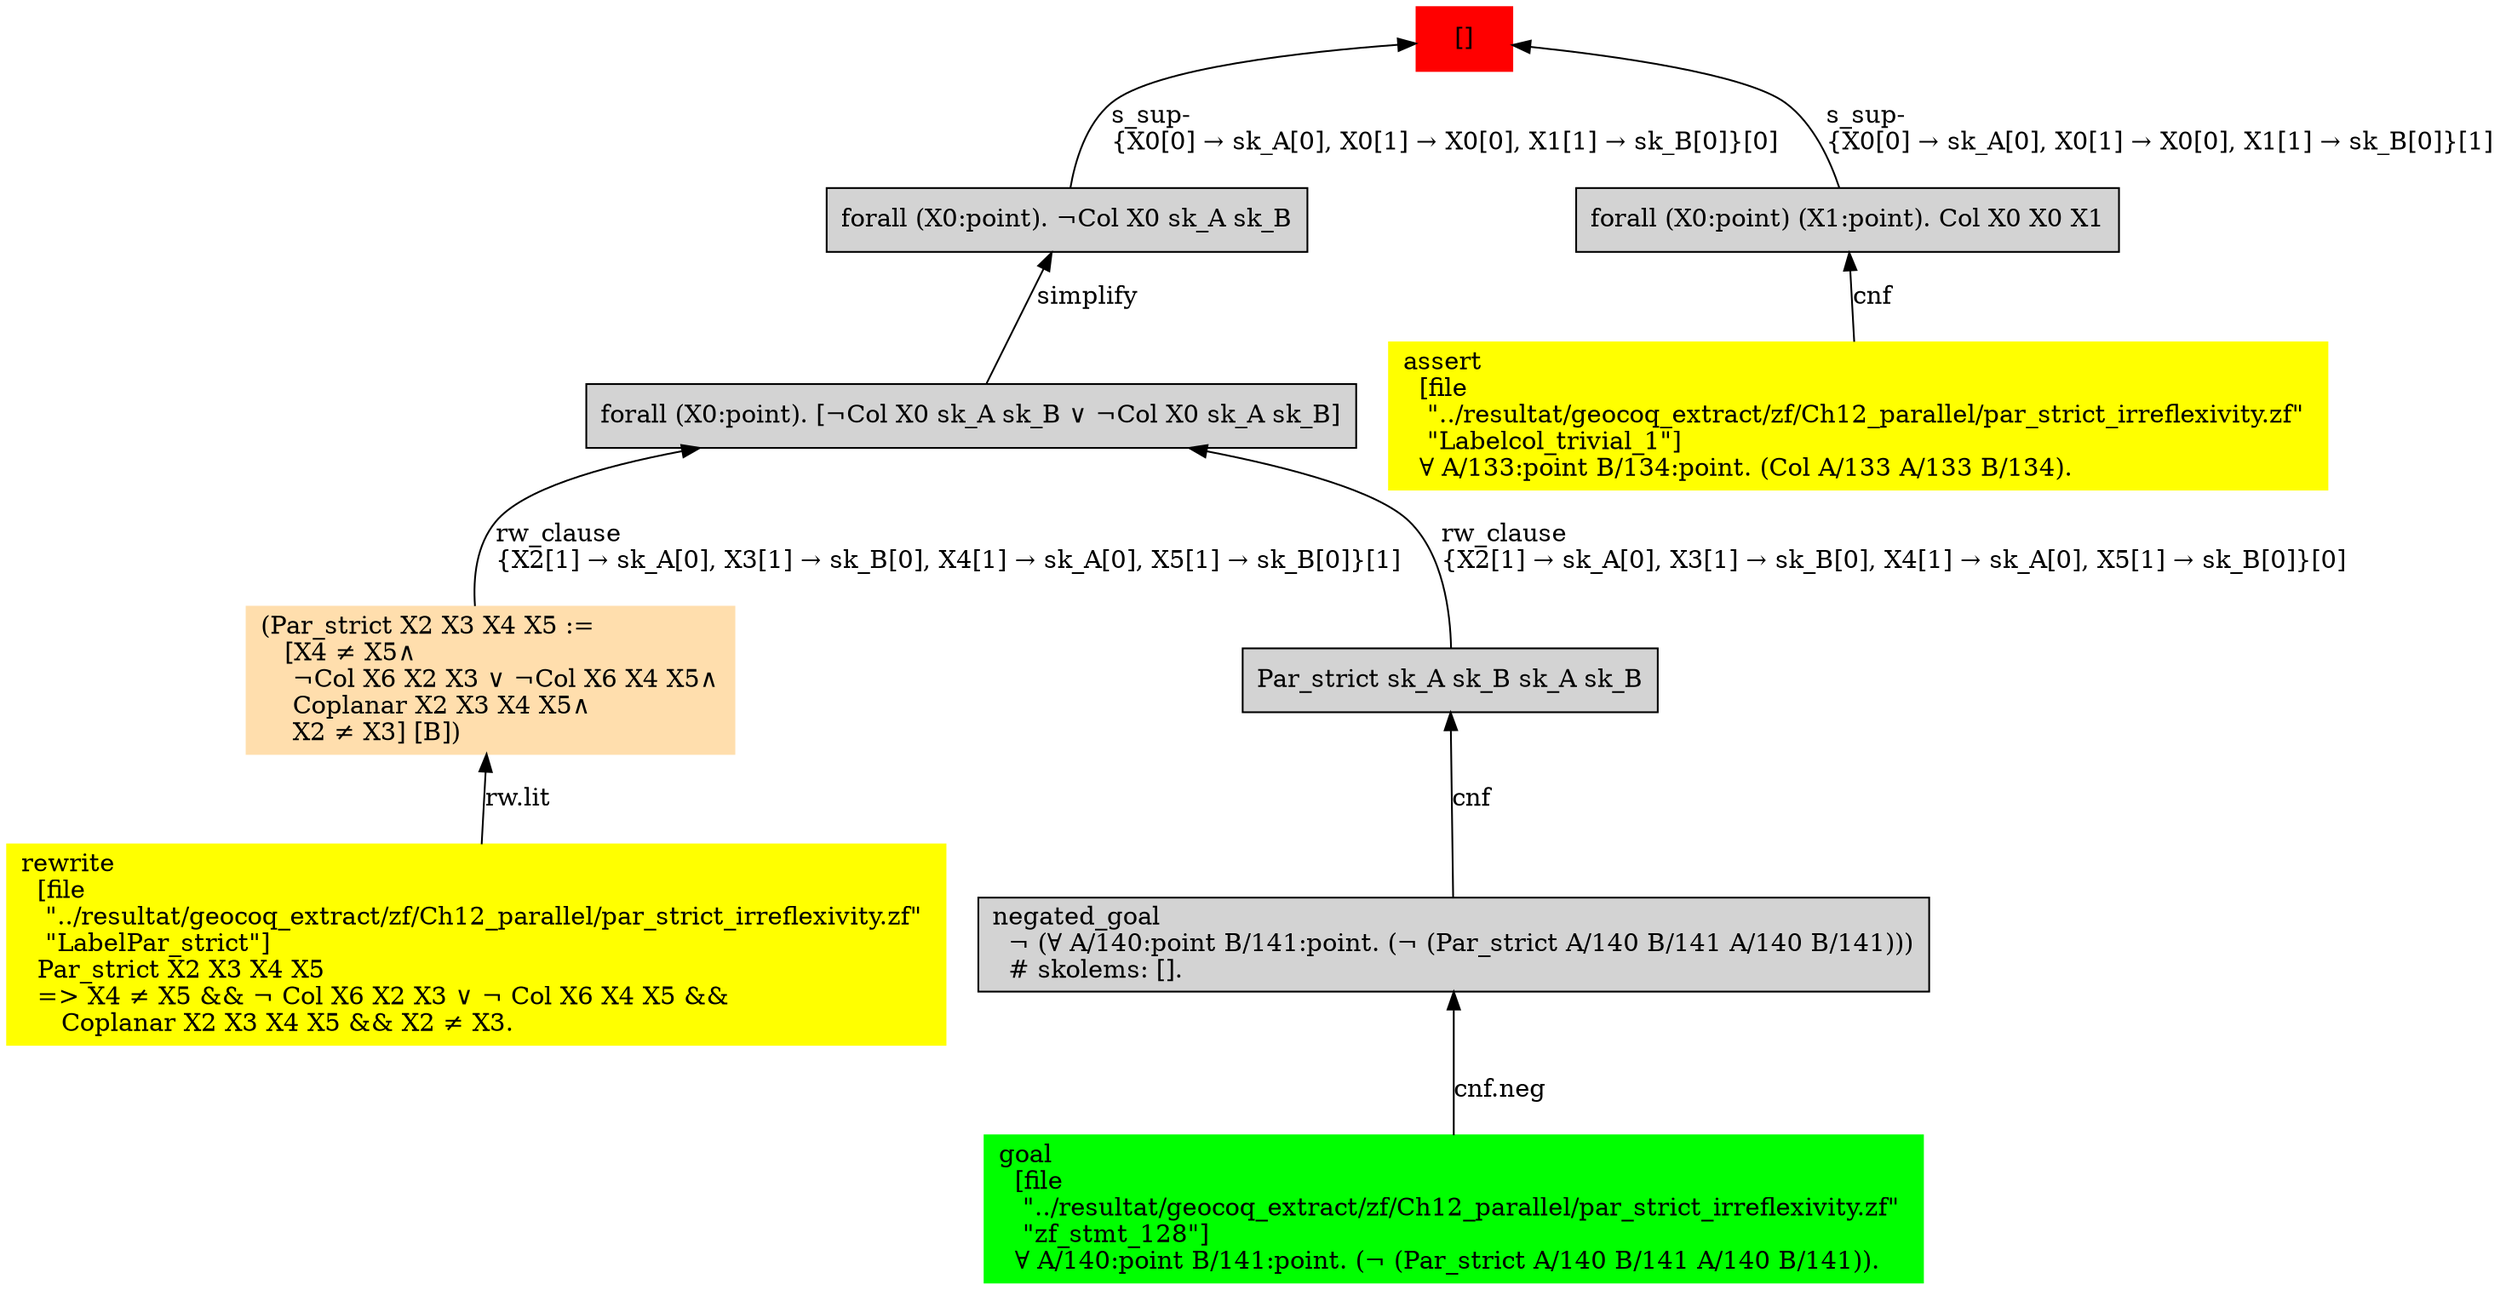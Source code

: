digraph "unsat_graph" {
  vertex_0 [color=red, label="[]", shape=box, style=filled];
  vertex_0 -> vertex_1 [label="s_sup-\l\{X0[0] → sk_A[0], X0[1] → X0[0], X1[1] → sk_B[0]\}[0]\l", dir="back"];
  vertex_1 [shape=box, label="forall (X0:point). ¬Col X0 sk_A sk_B\l", style=filled];
  vertex_1 -> vertex_2 [label="simplify", dir="back"];
  vertex_2 [shape=box, label="forall (X0:point). [¬Col X0 sk_A sk_B ∨ ¬Col X0 sk_A sk_B]\l", style=filled];
  vertex_2 -> vertex_3 [label="rw_clause\l\{X2[1] → sk_A[0], X3[1] → sk_B[0], X4[1] → sk_A[0], X5[1] → sk_B[0]\}[1]\l", dir="back"];
  vertex_3 [color=navajowhite, shape=box, label="(Par_strict X2 X3 X4 X5 :=\l   [X4 ≠ X5∧\l    ¬Col X6 X2 X3 ∨ ¬Col X6 X4 X5∧\l    Coplanar X2 X3 X4 X5∧\l    X2 ≠ X3] [B])\l", style=filled];
  vertex_3 -> vertex_4 [label="rw.lit", dir="back"];
  vertex_4 [color=yellow, shape=box, label="rewrite\l  [file\l   \"../resultat/geocoq_extract/zf/Ch12_parallel/par_strict_irreflexivity.zf\" \l   \"LabelPar_strict\"]\l  Par_strict X2 X3 X4 X5\l  =\> X4 ≠ X5 && ¬ Col X6 X2 X3 ∨ ¬ Col X6 X4 X5 && \l     Coplanar X2 X3 X4 X5 && X2 ≠ X3.\l", style=filled];
  vertex_2 -> vertex_5 [label="rw_clause\l\{X2[1] → sk_A[0], X3[1] → sk_B[0], X4[1] → sk_A[0], X5[1] → sk_B[0]\}[0]\l", dir="back"];
  vertex_5 [shape=box, label="Par_strict sk_A sk_B sk_A sk_B\l", style=filled];
  vertex_5 -> vertex_6 [label="cnf", dir="back"];
  vertex_6 [shape=box, label="negated_goal\l  ¬ (∀ A/140:point B/141:point. (¬ (Par_strict A/140 B/141 A/140 B/141)))\l  # skolems: [].\l", style=filled];
  vertex_6 -> vertex_7 [label="cnf.neg", dir="back"];
  vertex_7 [color=green, shape=box, label="goal\l  [file\l   \"../resultat/geocoq_extract/zf/Ch12_parallel/par_strict_irreflexivity.zf\" \l   \"zf_stmt_128\"]\l  ∀ A/140:point B/141:point. (¬ (Par_strict A/140 B/141 A/140 B/141)).\l", style=filled];
  vertex_0 -> vertex_8 [label="s_sup-\l\{X0[0] → sk_A[0], X0[1] → X0[0], X1[1] → sk_B[0]\}[1]\l", dir="back"];
  vertex_8 [shape=box, label="forall (X0:point) (X1:point). Col X0 X0 X1\l", style=filled];
  vertex_8 -> vertex_9 [label="cnf", dir="back"];
  vertex_9 [color=yellow, shape=box, label="assert\l  [file\l   \"../resultat/geocoq_extract/zf/Ch12_parallel/par_strict_irreflexivity.zf\" \l   \"Labelcol_trivial_1\"]\l  ∀ A/133:point B/134:point. (Col A/133 A/133 B/134).\l", style=filled];
  }


